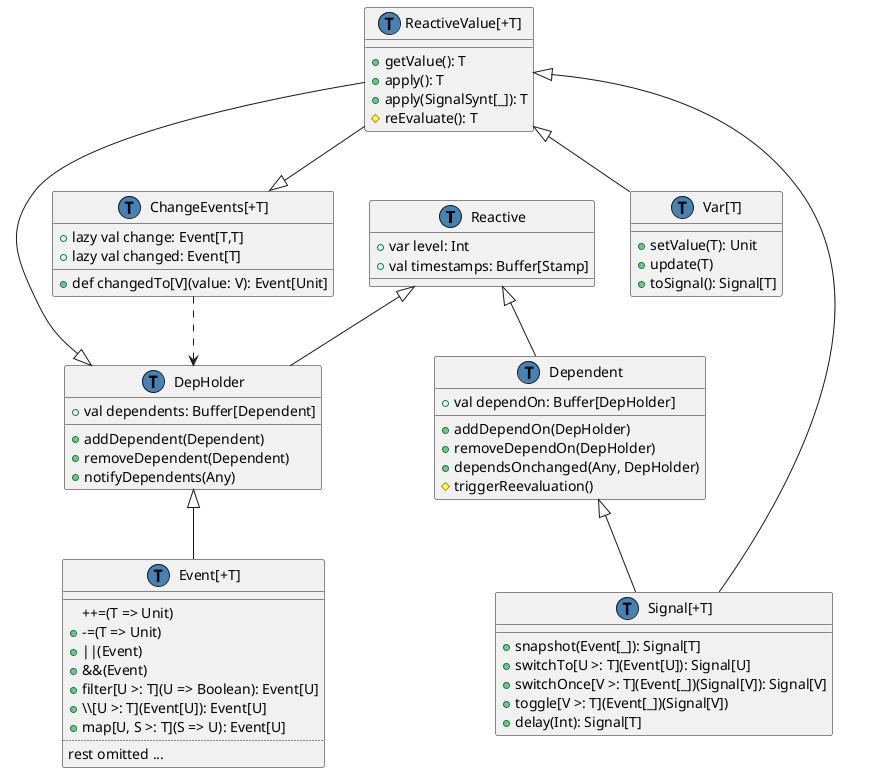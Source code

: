@startuml
class Reactive {
  +var level: Int
  +val timestamps: Buffer[Stamp]
}

class DepHolder extends Reactive {
  +val dependents: Buffer[Dependent]
  __
  +addDependent(Dependent)
  +removeDependent(Dependent)
  +notifyDependents(Any)
}

class "ChangeEvents[+T]" as ChangeEvents {
  +lazy val change: Event[T,T]
  +lazy val changed: Event[T]
  __
  +def changedTo[V](value: V): Event[Unit]
}
ChangeEvents ..> DepHolder

class "ReactiveValue[+T]" as ReactiveValue {
  +getValue(): T
  +apply(): T
  +apply(SignalSynt[_]): T
  #reEvaluate(): T
}
ReactiveValue --|> ChangeEvents
ReactiveValue --|> DepHolder

class Dependent extends Reactive {
  +val dependOn: Buffer[DepHolder]
  __
  +addDependOn(DepHolder)
  +removeDependOn(DepHolder)
  +dependsOnchanged(Any, DepHolder)
  #triggerReevaluation()
}

class "Var[T]" as Var {
  __
  +setValue(T): Unit
  +update(T)
  +toSignal(): Signal[T]
}

ReactiveValue <|-- Var

class "Signal[+T]" as Signal {
  __
  +snapshot(Event[_]): Signal[T]
  +switchTo[U >: T](Event[U]): Signal[U]
  +switchOnce[V >: T](Event[_])(Signal[V]): Signal[V]
  +toggle[V >: T](Event[_])(Signal[V])
  +delay(Int): Signal[T]
}

Dependent <|-- Signal
ReactiveValue <|-- Signal

class "Event[+T]" as Event extends DepHolder {
  __
  ++=(T => Unit)
  +-=(T => Unit)
  +||(Event)
  +&&(Event)
  +filter[U >: T](U => Boolean): Event[U]
  +\\\[U >: T](Event[U]): Event[U]
  +map[U, S >: T](S => U): Event[U]
  ..
  rest omitted ...
}

class Signal << (T,#4682b4) >>
class Var << (T,#4682b4) >>
class DepHolder << (T,#4682b4) >>
class Dependent << (T,#4682b4) >>
class Reactive << (T,#4682b4) >>
class Event << (T,#4682b4) >>
class ReactiveValue << (T,#4682b4) >>
class ChangeEvents << (T,#4682b4) >>
@enduml
